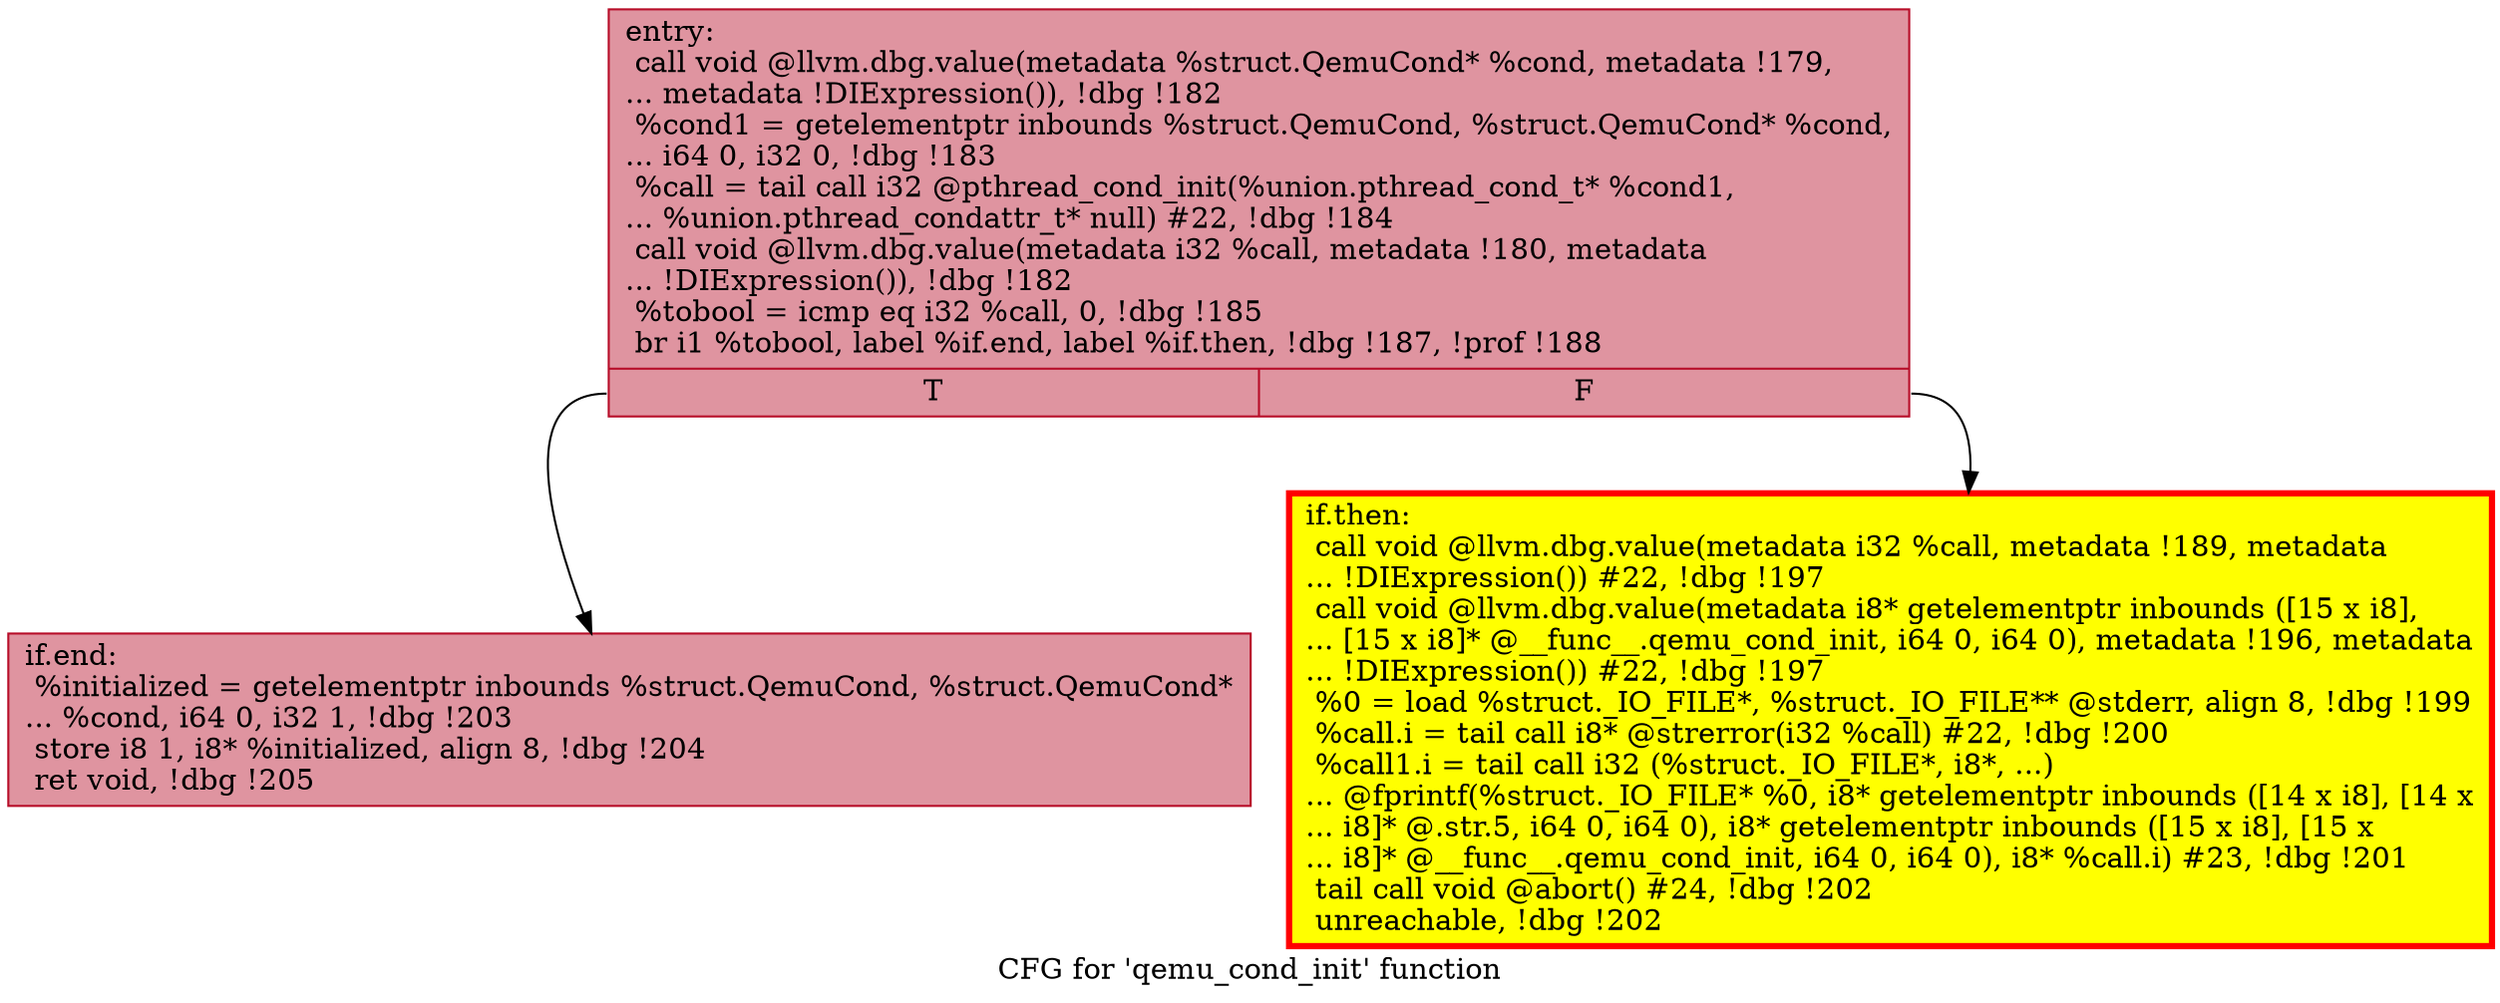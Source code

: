 digraph "CFG for 'qemu_cond_init' function" {
	label="CFG for 'qemu_cond_init' function";

	Node0x5613f19deb90 [shape=record,color="#b70d28ff", style=filled, fillcolor="#b70d2870",label="{entry:\l  call void @llvm.dbg.value(metadata %struct.QemuCond* %cond, metadata !179,\l... metadata !DIExpression()), !dbg !182\l  %cond1 = getelementptr inbounds %struct.QemuCond, %struct.QemuCond* %cond,\l... i64 0, i32 0, !dbg !183\l  %call = tail call i32 @pthread_cond_init(%union.pthread_cond_t* %cond1,\l... %union.pthread_condattr_t* null) #22, !dbg !184\l  call void @llvm.dbg.value(metadata i32 %call, metadata !180, metadata\l... !DIExpression()), !dbg !182\l  %tobool = icmp eq i32 %call, 0, !dbg !185\l  br i1 %tobool, label %if.end, label %if.then, !dbg !187, !prof !188\l|{<s0>T|<s1>F}}"];
	Node0x5613f19deb90:s0 -> Node0x5613f19e6750;
	Node0x5613f19deb90:s1 -> Node0x5613f19e6700;
	Node0x5613f19e6700 [shape=record,penwidth=3.0, style="filled", color="red", fillcolor="yellow",label="{if.then:                                          \l  call void @llvm.dbg.value(metadata i32 %call, metadata !189, metadata\l... !DIExpression()) #22, !dbg !197\l  call void @llvm.dbg.value(metadata i8* getelementptr inbounds ([15 x i8],\l... [15 x i8]* @__func__.qemu_cond_init, i64 0, i64 0), metadata !196, metadata\l... !DIExpression()) #22, !dbg !197\l  %0 = load %struct._IO_FILE*, %struct._IO_FILE** @stderr, align 8, !dbg !199\l  %call.i = tail call i8* @strerror(i32 %call) #22, !dbg !200\l  %call1.i = tail call i32 (%struct._IO_FILE*, i8*, ...)\l... @fprintf(%struct._IO_FILE* %0, i8* getelementptr inbounds ([14 x i8], [14 x\l... i8]* @.str.5, i64 0, i64 0), i8* getelementptr inbounds ([15 x i8], [15 x\l... i8]* @__func__.qemu_cond_init, i64 0, i64 0), i8* %call.i) #23, !dbg !201\l  tail call void @abort() #24, !dbg !202\l  unreachable, !dbg !202\l}"];
	Node0x5613f19e6750 [shape=record,color="#b70d28ff", style=filled, fillcolor="#b70d2870",label="{if.end:                                           \l  %initialized = getelementptr inbounds %struct.QemuCond, %struct.QemuCond*\l... %cond, i64 0, i32 1, !dbg !203\l  store i8 1, i8* %initialized, align 8, !dbg !204\l  ret void, !dbg !205\l}"];
}
